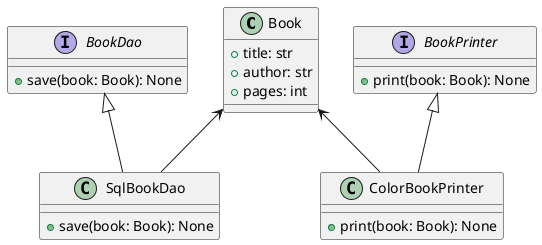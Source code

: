 @startuml book_resolution_2

class Book {
    +title: str
    +author: str
    +pages: int
}

interface BookDao {
    +save(book: Book): None
}

class SqlBookDao {
    +save(book: Book): None
}

BookDao <|-- SqlBookDao

interface BookPrinter {
    +print(book: Book): None
}

class ColorBookPrinter {
    +print(book: Book): None
}

BookPrinter <|-- ColorBookPrinter

Book <-- SqlBookDao
Book <-- ColorBookPrinter

@enduml
